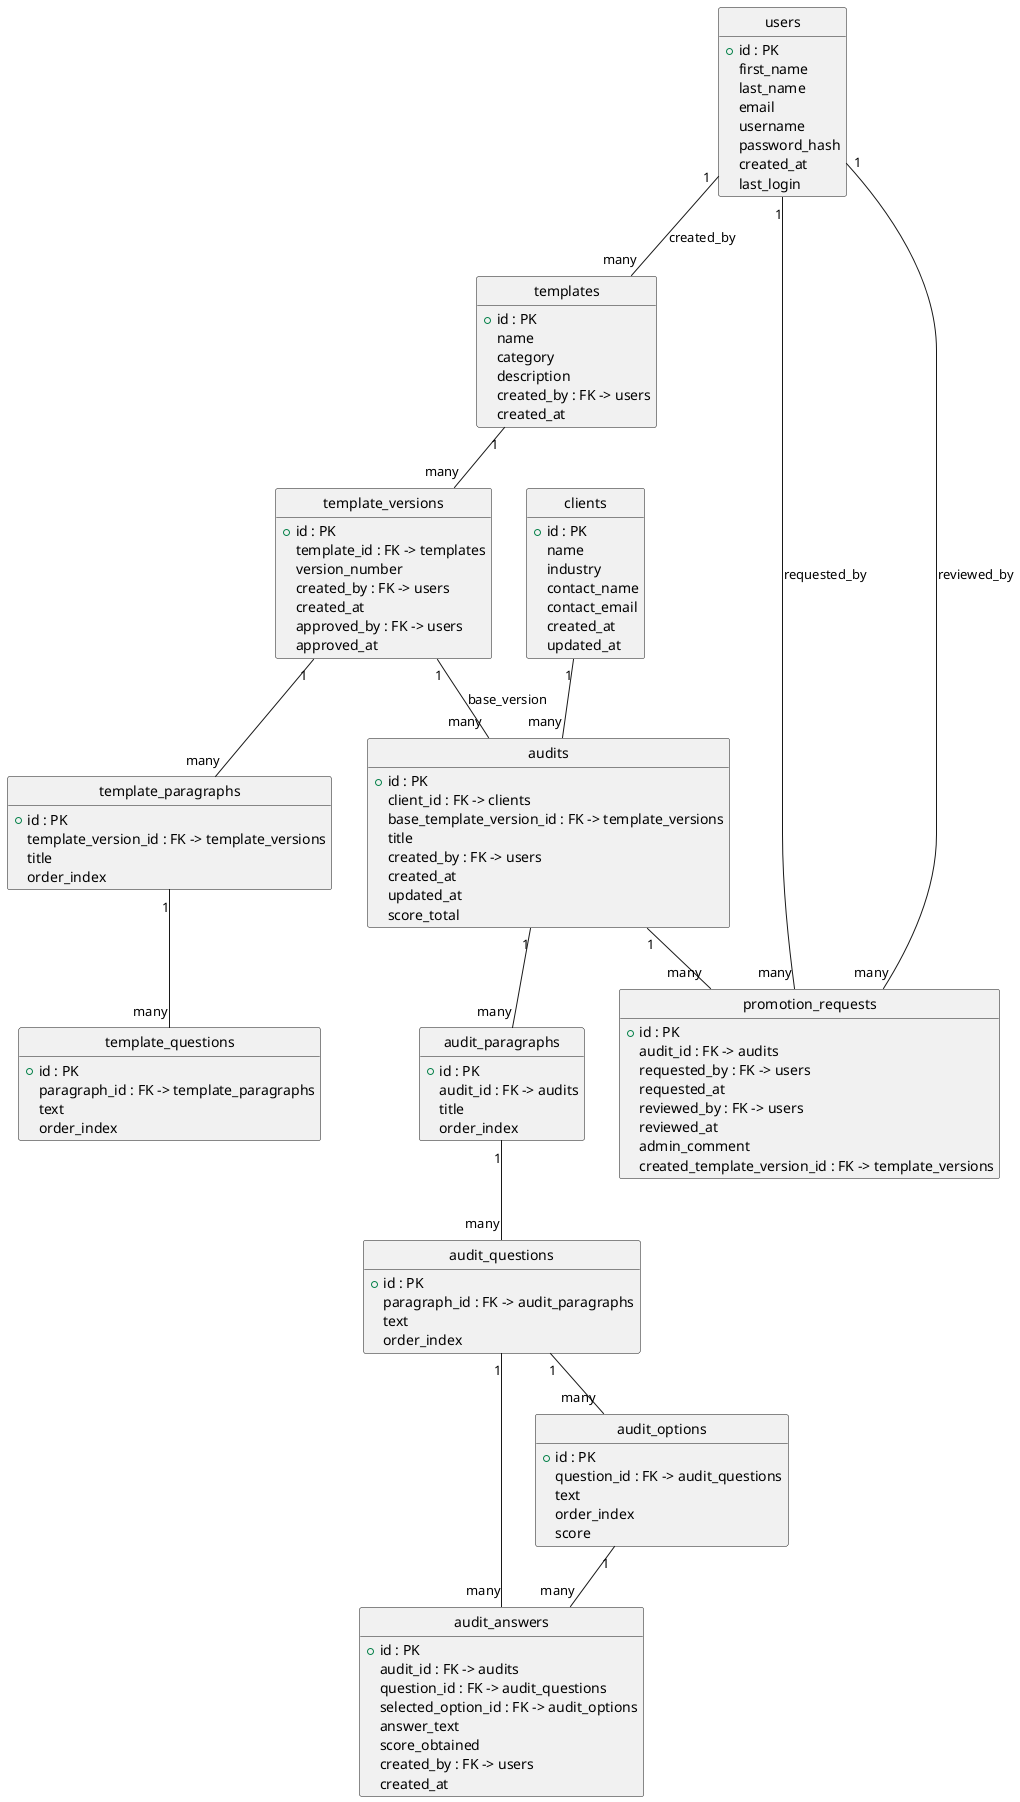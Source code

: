 @startuml
hide circle
hide methods
hide stereotypes

' ========================
' Entités principales
' ========================
class users {
  +id : PK
  first_name
  last_name
  email
  username
  password_hash
  role : enum(admin, employe)
  created_at
  last_login
}

class clients {
  +id : PK
  name
  industry
  contact_name
  contact_email
  created_at
  updated_at
}

class templates {
  +id : PK
  name
  category
  description
  created_by : FK -> users
  created_at
}

class template_versions {
  +id : PK
  template_id : FK -> templates
  version_number
  status : enum(draft, pending_validation, published, rejected)
  created_by : FK -> users
  created_at
  approved_by : FK -> users
  approved_at
}

class template_paragraphs {
  +id : PK
  template_version_id : FK -> template_versions
  title
  order_index
}

class template_questions {
  +id : PK
  paragraph_id : FK -> template_paragraphs
  text
  type_answer : enum(choix_unique, choix_multiple, texte_libre)
  order_index
}

' ========================
' AUDITS
' ========================
class audits {
  +id : PK
  client_id : FK -> clients
  base_template_version_id : FK -> template_versions
  title
  created_by : FK -> users
  created_at
  updated_at
  status : enum(draft, in_progress, finalized, archived)
  score_total
}

class audit_paragraphs {
  +id : PK
  audit_id : FK -> audits
  title
  order_index
}

class audit_questions {
  +id : PK
  paragraph_id : FK -> audit_paragraphs
  text
  type_answer : enum(choix_unique, choix_multiple, texte_libre)
  order_index
}

class audit_options {
  +id : PK
  question_id : FK -> audit_questions
  text
  order_index
  score
}

class audit_answers {
  +id : PK
  audit_id : FK -> audits
  question_id : FK -> audit_questions
  selected_option_id : FK -> audit_options
  answer_text
  score_obtained
  created_by : FK -> users
  created_at
}

' ========================
' Promotion requests
' ========================
class promotion_requests {
  +id : PK
  audit_id : FK -> audits
  requested_by : FK -> users
  requested_at
  status : enum(pending, approved, rejected)
  reviewed_by : FK -> users
  reviewed_at
  admin_comment
  created_template_version_id : FK -> template_versions
}

' ========================
' Relations
' ========================
users "1" -- "many" templates : created_by
templates "1" -- "many" template_versions
template_versions "1" -- "many" template_paragraphs
template_paragraphs "1" -- "many" template_questions

clients "1" -- "many" audits
template_versions "1" -- "many" audits : base_version
audits "1" -- "many" audit_paragraphs
audit_paragraphs "1" -- "many" audit_questions
audit_questions "1" -- "many" audit_options
audit_questions "1" -- "many" audit_answers
audit_options "1" -- "many" audit_answers

audits "1" -- "many" promotion_requests
users "1" -- "many" promotion_requests : requested_by
users "1" -- "many" promotion_requests : reviewed_by

@enduml
